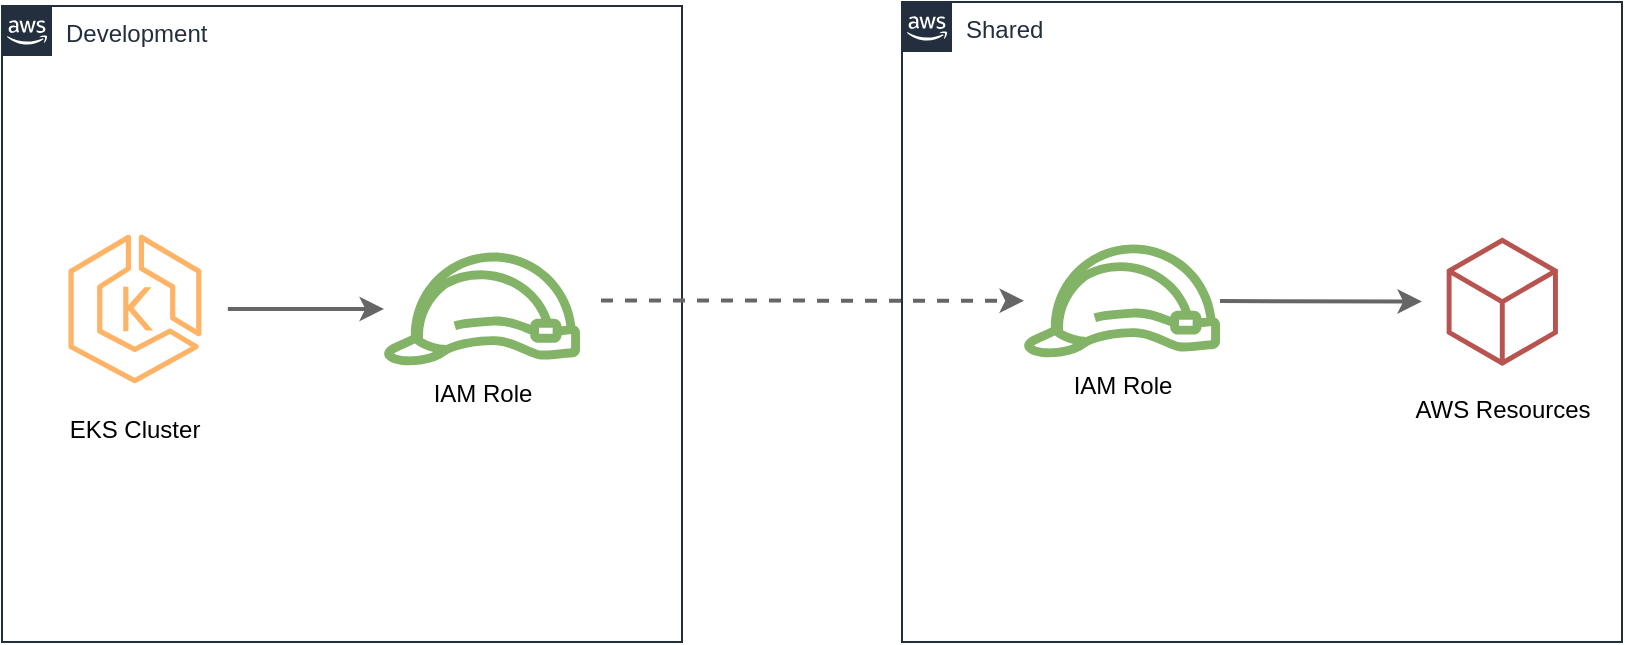 <mxfile version="17.4.0" type="github">
  <diagram id="k364arCdmwFCV6oe1WjC" name="Page-1">
    <mxGraphModel dx="1186" dy="795" grid="1" gridSize="10" guides="1" tooltips="1" connect="1" arrows="1" fold="1" page="1" pageScale="1" pageWidth="850" pageHeight="1100" math="0" shadow="0">
      <root>
        <mxCell id="0" />
        <mxCell id="1" parent="0" />
        <mxCell id="BL0fxwx5DuhP13sKB6l1-1" value="Development" style="points=[[0,0],[0.25,0],[0.5,0],[0.75,0],[1,0],[1,0.25],[1,0.5],[1,0.75],[1,1],[0.75,1],[0.5,1],[0.25,1],[0,1],[0,0.75],[0,0.5],[0,0.25]];outlineConnect=0;gradientColor=none;html=1;whiteSpace=wrap;fontSize=12;fontStyle=0;container=1;pointerEvents=0;collapsible=0;recursiveResize=0;shape=mxgraph.aws4.group;grIcon=mxgraph.aws4.group_aws_cloud_alt;strokeColor=#232F3E;fillColor=none;verticalAlign=top;align=left;spacingLeft=30;fontColor=#232F3E;dashed=0;" parent="1" vertex="1">
          <mxGeometry x="20" y="322" width="340" height="318" as="geometry" />
        </mxCell>
        <mxCell id="ivI6aTwEnNeu_NT6JWWp-5" value="" style="edgeStyle=orthogonalEdgeStyle;rounded=0;orthogonalLoop=1;jettySize=auto;html=1;strokeWidth=2;strokeColor=#666666;" parent="BL0fxwx5DuhP13sKB6l1-1" source="ivI6aTwEnNeu_NT6JWWp-3" target="ivI6aTwEnNeu_NT6JWWp-4" edge="1">
          <mxGeometry relative="1" as="geometry" />
        </mxCell>
        <mxCell id="ivI6aTwEnNeu_NT6JWWp-3" value="EKS Cluster" style="sketch=0;points=[[0,0,0],[0.25,0,0],[0.5,0,0],[0.75,0,0],[1,0,0],[0,1,0],[0.25,1,0],[0.5,1,0],[0.75,1,0],[1,1,0],[0,0.25,0],[0,0.5,0],[0,0.75,0],[1,0.25,0],[1,0.5,0],[1,0.75,0]];outlineConnect=0;gradientDirection=north;fillColor=none;strokeColor=#FFB366;dashed=0;verticalLabelPosition=bottom;verticalAlign=top;align=center;html=1;fontSize=12;fontStyle=0;aspect=fixed;shape=mxgraph.aws4.resourceIcon;resIcon=mxgraph.aws4.eks;shadow=0;" parent="BL0fxwx5DuhP13sKB6l1-1" vertex="1">
          <mxGeometry x="20" y="105" width="92.92" height="92.92" as="geometry" />
        </mxCell>
        <mxCell id="ivI6aTwEnNeu_NT6JWWp-4" value="IAM Role" style="sketch=0;outlineConnect=0;fillColor=#82B366;strokeColor=none;dashed=0;verticalLabelPosition=bottom;verticalAlign=top;align=center;html=1;fontSize=12;fontStyle=0;aspect=fixed;pointerEvents=1;shape=mxgraph.aws4.role;shadow=0;" parent="BL0fxwx5DuhP13sKB6l1-1" vertex="1">
          <mxGeometry x="190" y="123.26" width="100" height="56.41" as="geometry" />
        </mxCell>
        <mxCell id="BL0fxwx5DuhP13sKB6l1-2" value="Shared" style="points=[[0,0],[0.25,0],[0.5,0],[0.75,0],[1,0],[1,0.25],[1,0.5],[1,0.75],[1,1],[0.75,1],[0.5,1],[0.25,1],[0,1],[0,0.75],[0,0.5],[0,0.25]];outlineConnect=0;gradientColor=none;html=1;whiteSpace=wrap;fontSize=12;fontStyle=0;container=1;pointerEvents=0;collapsible=0;recursiveResize=0;shape=mxgraph.aws4.group;grIcon=mxgraph.aws4.group_aws_cloud_alt;strokeColor=#232F3E;fillColor=none;verticalAlign=top;align=left;spacingLeft=30;fontColor=#232F3E;dashed=0;" parent="1" vertex="1">
          <mxGeometry x="470" y="320" width="360" height="320" as="geometry" />
        </mxCell>
        <mxCell id="BL0fxwx5DuhP13sKB6l1-12" value="" style="edgeStyle=none;rounded=0;orthogonalLoop=1;jettySize=auto;html=1;strokeWidth=2;strokeColor=#666666;" parent="BL0fxwx5DuhP13sKB6l1-2" source="BL0fxwx5DuhP13sKB6l1-3" target="ivI6aTwEnNeu_NT6JWWp-1" edge="1">
          <mxGeometry relative="1" as="geometry">
            <mxPoint x="240" y="149.421" as="targetPoint" />
          </mxGeometry>
        </mxCell>
        <mxCell id="BL0fxwx5DuhP13sKB6l1-3" value="IAM Role" style="sketch=0;outlineConnect=0;fillColor=#82B366;strokeColor=none;dashed=0;verticalLabelPosition=bottom;verticalAlign=top;align=center;html=1;fontSize=12;fontStyle=0;aspect=fixed;pointerEvents=1;shape=mxgraph.aws4.role;shadow=0;" parent="BL0fxwx5DuhP13sKB6l1-2" vertex="1">
          <mxGeometry x="60" y="121.22" width="100" height="56.41" as="geometry" />
        </mxCell>
        <mxCell id="ivI6aTwEnNeu_NT6JWWp-1" value="AWS Resources" style="sketch=0;points=[[0,0,0],[0.25,0,0],[0.5,0,0],[0.75,0,0],[1,0,0],[0,1,0],[0.25,1,0],[0.5,1,0],[0.75,1,0],[1,1,0],[0,0.25,0],[0,0.5,0],[0,0.75,0],[1,0.25,0],[1,0.5,0],[1,0.75,0]];gradientDirection=north;outlineConnect=0;fillColor=none;strokeColor=#b85450;dashed=0;verticalLabelPosition=bottom;verticalAlign=top;align=center;html=1;fontSize=12;fontStyle=0;aspect=fixed;shape=mxgraph.aws4.resourceIcon;resIcon=mxgraph.aws4.general;connectable=1;strokeOpacity=100;strokeWidth=11;" parent="BL0fxwx5DuhP13sKB6l1-2" vertex="1">
          <mxGeometry x="260" y="109.71" width="80.29" height="80.29" as="geometry" />
        </mxCell>
        <mxCell id="BL0fxwx5DuhP13sKB6l1-10" style="edgeStyle=none;rounded=0;orthogonalLoop=1;jettySize=auto;html=1;exitX=0.995;exitY=0.63;exitDx=0;exitDy=0;exitPerimeter=0;strokeColor=#666666;strokeWidth=2;dashed=1;" parent="1" target="BL0fxwx5DuhP13sKB6l1-3" edge="1">
          <mxGeometry relative="1" as="geometry">
            <mxPoint x="319.5" y="469.233" as="sourcePoint" />
          </mxGeometry>
        </mxCell>
      </root>
    </mxGraphModel>
  </diagram>
</mxfile>
